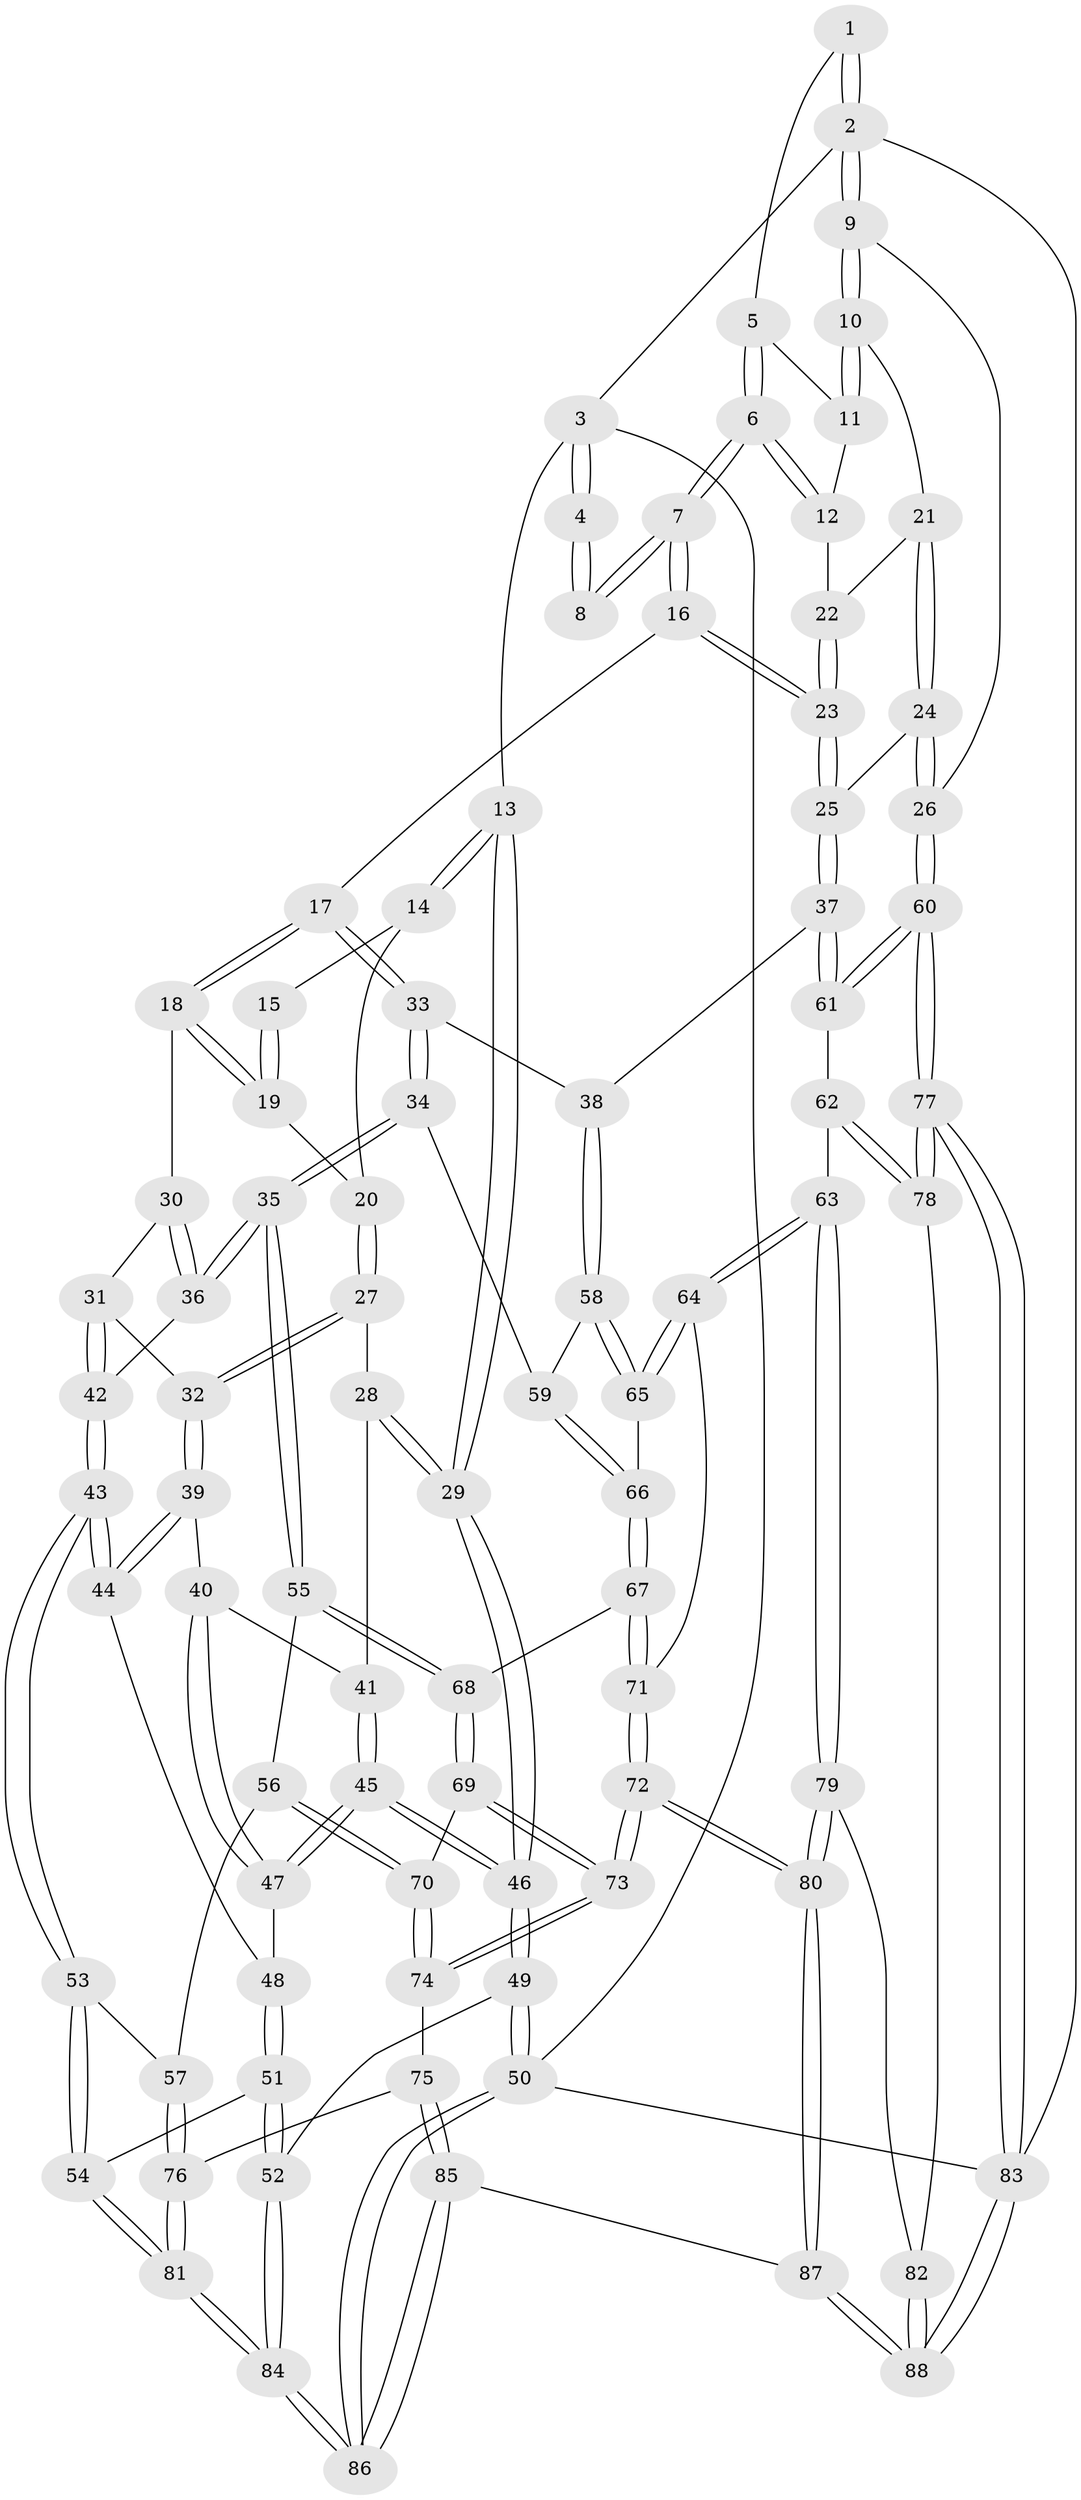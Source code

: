 // coarse degree distribution, {4: 0.1509433962264151, 2: 0.1509433962264151, 3: 0.5283018867924528, 5: 0.1509433962264151, 6: 0.018867924528301886}
// Generated by graph-tools (version 1.1) at 2025/54/03/04/25 22:54:25]
// undirected, 88 vertices, 217 edges
graph export_dot {
  node [color=gray90,style=filled];
  1 [pos="+0.9387181246930606+0"];
  2 [pos="+1+0"];
  3 [pos="+0+0"];
  4 [pos="+0.5662570530983553+0"];
  5 [pos="+0.8797617346435833+0.049159455897200235"];
  6 [pos="+0.6594856330339425+0.22605414573219124"];
  7 [pos="+0.5656551718394719+0.24657926686835824"];
  8 [pos="+0.519809542442577+0.07171089716338487"];
  9 [pos="+1+0.2785773857291859"];
  10 [pos="+1+0.2596560640557213"];
  11 [pos="+0.8907731492260794+0.14900867006618454"];
  12 [pos="+0.8558282643325744+0.2477296230245475"];
  13 [pos="+0+0"];
  14 [pos="+0+0.007199398797283257"];
  15 [pos="+0.3178438889264969+0.11177986058567585"];
  16 [pos="+0.5635268365568402+0.2564619768739331"];
  17 [pos="+0.5571321525783847+0.2647481976756587"];
  18 [pos="+0.42753428984509667+0.31160554925967054"];
  19 [pos="+0.2889917147885574+0.27043540627428947"];
  20 [pos="+0.20916506637086632+0.2976847671513876"];
  21 [pos="+0.9057650934794682+0.30585802997538125"];
  22 [pos="+0.8577510179483482+0.2528447527290974"];
  23 [pos="+0.7464445664189139+0.3960373265571358"];
  24 [pos="+0.9027971309845874+0.4877817296564872"];
  25 [pos="+0.8168291879466326+0.5079255544588983"];
  26 [pos="+1+0.5570354258064759"];
  27 [pos="+0.1915674443295767+0.3742850023377231"];
  28 [pos="+0.1095915281259159+0.4066914814558926"];
  29 [pos="+0+0.37593544193282424"];
  30 [pos="+0.368319591632444+0.4013925852487236"];
  31 [pos="+0.24988251813281429+0.43327901821923626"];
  32 [pos="+0.2468535270562731+0.4321977385781341"];
  33 [pos="+0.5472938848187946+0.4684087866822397"];
  34 [pos="+0.4795467233315492+0.5686014017332345"];
  35 [pos="+0.4772844874294874+0.5697442730631397"];
  36 [pos="+0.4171241136054988+0.5436742481883802"];
  37 [pos="+0.8120784799745396+0.5136585669979292"];
  38 [pos="+0.7375475624989518+0.54578893901903"];
  39 [pos="+0.19177115320012436+0.5384423959950272"];
  40 [pos="+0.1282563093993304+0.5175184006489087"];
  41 [pos="+0.12007060937956512+0.4849252543294348"];
  42 [pos="+0.32427816043873564+0.5514281948468785"];
  43 [pos="+0.2613926127892835+0.6201304695768486"];
  44 [pos="+0.20445511965156316+0.5779848027606803"];
  45 [pos="+0+0.6027949144564263"];
  46 [pos="+0+0.6165878226753926"];
  47 [pos="+0.08765772518896055+0.5667688827660126"];
  48 [pos="+0.13913176641595618+0.604469549717887"];
  49 [pos="+0+0.7332492543044671"];
  50 [pos="+0+1"];
  51 [pos="+0.11451356320630245+0.7692812672569341"];
  52 [pos="+0.09151546933966205+0.7825408842136543"];
  53 [pos="+0.2630157100982767+0.7074550296500789"];
  54 [pos="+0.23871112612817158+0.7330793469216456"];
  55 [pos="+0.452576026766683+0.6631708793788985"];
  56 [pos="+0.4465940493533437+0.6703686272197372"];
  57 [pos="+0.39121512518138263+0.7138306910762064"];
  58 [pos="+0.6897615847404877+0.6097466557739346"];
  59 [pos="+0.5798806379614078+0.6186132703554892"];
  60 [pos="+1+0.751714973726711"];
  61 [pos="+0.8332525689934801+0.6907195207534502"];
  62 [pos="+0.8016021637443529+0.7380295595184011"];
  63 [pos="+0.7525151621022466+0.7518541178254659"];
  64 [pos="+0.7312232710736316+0.7430554154547572"];
  65 [pos="+0.6905298768824384+0.6564393032727881"];
  66 [pos="+0.6001308421893538+0.7186683770392019"];
  67 [pos="+0.5982877518530606+0.7245818745745947"];
  68 [pos="+0.5665907085946497+0.7435267366084133"];
  69 [pos="+0.5584265804471693+0.77885574515609"];
  70 [pos="+0.49815010286061906+0.7940423270986663"];
  71 [pos="+0.6691202632916604+0.7663069041264281"];
  72 [pos="+0.615115742832948+0.8902003546742007"];
  73 [pos="+0.6069698685519865+0.8823302505867563"];
  74 [pos="+0.45199854876202755+0.8446598817192771"];
  75 [pos="+0.43531804386539596+0.8501515739532625"];
  76 [pos="+0.41529278364593664+0.8388767814554007"];
  77 [pos="+1+0.7776012926241614"];
  78 [pos="+0.907844889455835+0.8668049309923768"];
  79 [pos="+0.7379965396671863+0.9389919413364469"];
  80 [pos="+0.6664889853621251+1"];
  81 [pos="+0.315924823155491+0.8719288709632722"];
  82 [pos="+0.8987180399109985+0.8758433661798536"];
  83 [pos="+1+1"];
  84 [pos="+0.22440691640277985+1"];
  85 [pos="+0.49963261018386973+1"];
  86 [pos="+0.23543649193003893+1"];
  87 [pos="+0.6167068977282596+1"];
  88 [pos="+0.9393671922920455+1"];
  1 -- 2;
  1 -- 2;
  1 -- 5;
  2 -- 3;
  2 -- 9;
  2 -- 9;
  2 -- 83;
  3 -- 4;
  3 -- 4;
  3 -- 13;
  3 -- 50;
  4 -- 8;
  4 -- 8;
  5 -- 6;
  5 -- 6;
  5 -- 11;
  6 -- 7;
  6 -- 7;
  6 -- 12;
  6 -- 12;
  7 -- 8;
  7 -- 8;
  7 -- 16;
  7 -- 16;
  9 -- 10;
  9 -- 10;
  9 -- 26;
  10 -- 11;
  10 -- 11;
  10 -- 21;
  11 -- 12;
  12 -- 22;
  13 -- 14;
  13 -- 14;
  13 -- 29;
  13 -- 29;
  14 -- 15;
  14 -- 20;
  15 -- 19;
  15 -- 19;
  16 -- 17;
  16 -- 23;
  16 -- 23;
  17 -- 18;
  17 -- 18;
  17 -- 33;
  17 -- 33;
  18 -- 19;
  18 -- 19;
  18 -- 30;
  19 -- 20;
  20 -- 27;
  20 -- 27;
  21 -- 22;
  21 -- 24;
  21 -- 24;
  22 -- 23;
  22 -- 23;
  23 -- 25;
  23 -- 25;
  24 -- 25;
  24 -- 26;
  24 -- 26;
  25 -- 37;
  25 -- 37;
  26 -- 60;
  26 -- 60;
  27 -- 28;
  27 -- 32;
  27 -- 32;
  28 -- 29;
  28 -- 29;
  28 -- 41;
  29 -- 46;
  29 -- 46;
  30 -- 31;
  30 -- 36;
  30 -- 36;
  31 -- 32;
  31 -- 42;
  31 -- 42;
  32 -- 39;
  32 -- 39;
  33 -- 34;
  33 -- 34;
  33 -- 38;
  34 -- 35;
  34 -- 35;
  34 -- 59;
  35 -- 36;
  35 -- 36;
  35 -- 55;
  35 -- 55;
  36 -- 42;
  37 -- 38;
  37 -- 61;
  37 -- 61;
  38 -- 58;
  38 -- 58;
  39 -- 40;
  39 -- 44;
  39 -- 44;
  40 -- 41;
  40 -- 47;
  40 -- 47;
  41 -- 45;
  41 -- 45;
  42 -- 43;
  42 -- 43;
  43 -- 44;
  43 -- 44;
  43 -- 53;
  43 -- 53;
  44 -- 48;
  45 -- 46;
  45 -- 46;
  45 -- 47;
  45 -- 47;
  46 -- 49;
  46 -- 49;
  47 -- 48;
  48 -- 51;
  48 -- 51;
  49 -- 50;
  49 -- 50;
  49 -- 52;
  50 -- 86;
  50 -- 86;
  50 -- 83;
  51 -- 52;
  51 -- 52;
  51 -- 54;
  52 -- 84;
  52 -- 84;
  53 -- 54;
  53 -- 54;
  53 -- 57;
  54 -- 81;
  54 -- 81;
  55 -- 56;
  55 -- 68;
  55 -- 68;
  56 -- 57;
  56 -- 70;
  56 -- 70;
  57 -- 76;
  57 -- 76;
  58 -- 59;
  58 -- 65;
  58 -- 65;
  59 -- 66;
  59 -- 66;
  60 -- 61;
  60 -- 61;
  60 -- 77;
  60 -- 77;
  61 -- 62;
  62 -- 63;
  62 -- 78;
  62 -- 78;
  63 -- 64;
  63 -- 64;
  63 -- 79;
  63 -- 79;
  64 -- 65;
  64 -- 65;
  64 -- 71;
  65 -- 66;
  66 -- 67;
  66 -- 67;
  67 -- 68;
  67 -- 71;
  67 -- 71;
  68 -- 69;
  68 -- 69;
  69 -- 70;
  69 -- 73;
  69 -- 73;
  70 -- 74;
  70 -- 74;
  71 -- 72;
  71 -- 72;
  72 -- 73;
  72 -- 73;
  72 -- 80;
  72 -- 80;
  73 -- 74;
  73 -- 74;
  74 -- 75;
  75 -- 76;
  75 -- 85;
  75 -- 85;
  76 -- 81;
  76 -- 81;
  77 -- 78;
  77 -- 78;
  77 -- 83;
  77 -- 83;
  78 -- 82;
  79 -- 80;
  79 -- 80;
  79 -- 82;
  80 -- 87;
  80 -- 87;
  81 -- 84;
  81 -- 84;
  82 -- 88;
  82 -- 88;
  83 -- 88;
  83 -- 88;
  84 -- 86;
  84 -- 86;
  85 -- 86;
  85 -- 86;
  85 -- 87;
  87 -- 88;
  87 -- 88;
}
